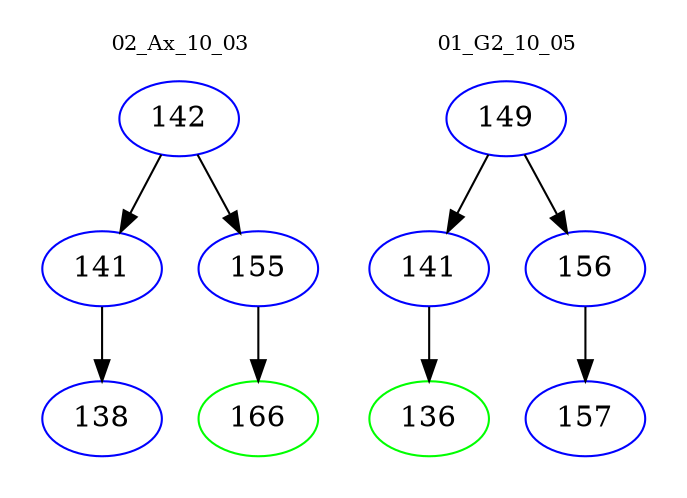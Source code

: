 digraph{
subgraph cluster_0 {
color = white
label = "02_Ax_10_03";
fontsize=10;
T0_142 [label="142", color="blue"]
T0_142 -> T0_141 [color="black"]
T0_141 [label="141", color="blue"]
T0_141 -> T0_138 [color="black"]
T0_138 [label="138", color="blue"]
T0_142 -> T0_155 [color="black"]
T0_155 [label="155", color="blue"]
T0_155 -> T0_166 [color="black"]
T0_166 [label="166", color="green"]
}
subgraph cluster_1 {
color = white
label = "01_G2_10_05";
fontsize=10;
T1_149 [label="149", color="blue"]
T1_149 -> T1_141 [color="black"]
T1_141 [label="141", color="blue"]
T1_141 -> T1_136 [color="black"]
T1_136 [label="136", color="green"]
T1_149 -> T1_156 [color="black"]
T1_156 [label="156", color="blue"]
T1_156 -> T1_157 [color="black"]
T1_157 [label="157", color="blue"]
}
}
